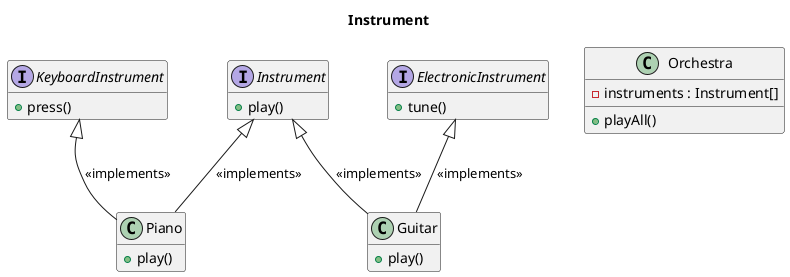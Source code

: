 @startuml
title  Instrument

interface Instrument{
    +play()
}

interface ElectronicInstrument{
    +tune()
}

interface KeyboardInstrument{
    +press()
}

class Guitar{
    +play()
}

class Piano{
    +play()
}

class Orchestra{
    -instruments : Instrument[]
    +playAll()
}

Guitar -up-|> Instrument : <<implements>>
Guitar -up-|> ElectronicInstrument : <<implements>>

Piano -up-|> Instrument : <<implements>>
Piano -up-|> KeyboardInstrument : <<implements>>

hide empty members

@enduml